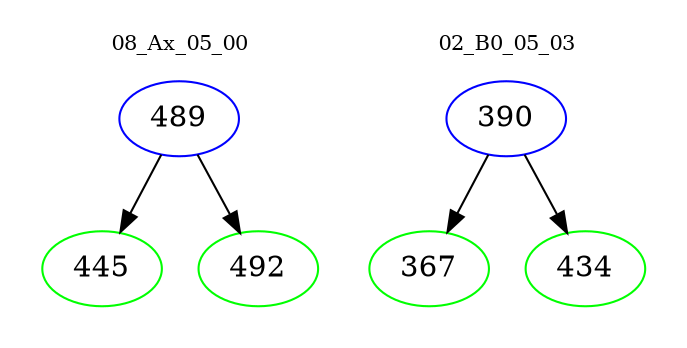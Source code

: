 digraph{
subgraph cluster_0 {
color = white
label = "08_Ax_05_00";
fontsize=10;
T0_489 [label="489", color="blue"]
T0_489 -> T0_445 [color="black"]
T0_445 [label="445", color="green"]
T0_489 -> T0_492 [color="black"]
T0_492 [label="492", color="green"]
}
subgraph cluster_1 {
color = white
label = "02_B0_05_03";
fontsize=10;
T1_390 [label="390", color="blue"]
T1_390 -> T1_367 [color="black"]
T1_367 [label="367", color="green"]
T1_390 -> T1_434 [color="black"]
T1_434 [label="434", color="green"]
}
}
